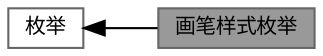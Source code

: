digraph "画笔样式枚举"
{
 // LATEX_PDF_SIZE
  bgcolor="transparent";
  edge [fontname=Helvetica,fontsize=10,labelfontname=Helvetica,labelfontsize=10];
  node [fontname=Helvetica,fontsize=10,shape=box,height=0.2,width=0.4];
  rankdir=LR;
  Node2 [id="Node000002",label="枚举",height=0.2,width=0.4,color="grey40", fillcolor="white", style="filled",URL="$group___xE6_x9E_x9A_xE4_xB8_xBE.html",tooltip=" "];
  Node1 [id="Node000001",label="画笔样式枚举",height=0.2,width=0.4,color="gray40", fillcolor="grey60", style="filled", fontcolor="black",tooltip=" "];
  Node2->Node1 [shape=plaintext, dir="back", style="solid"];
}
